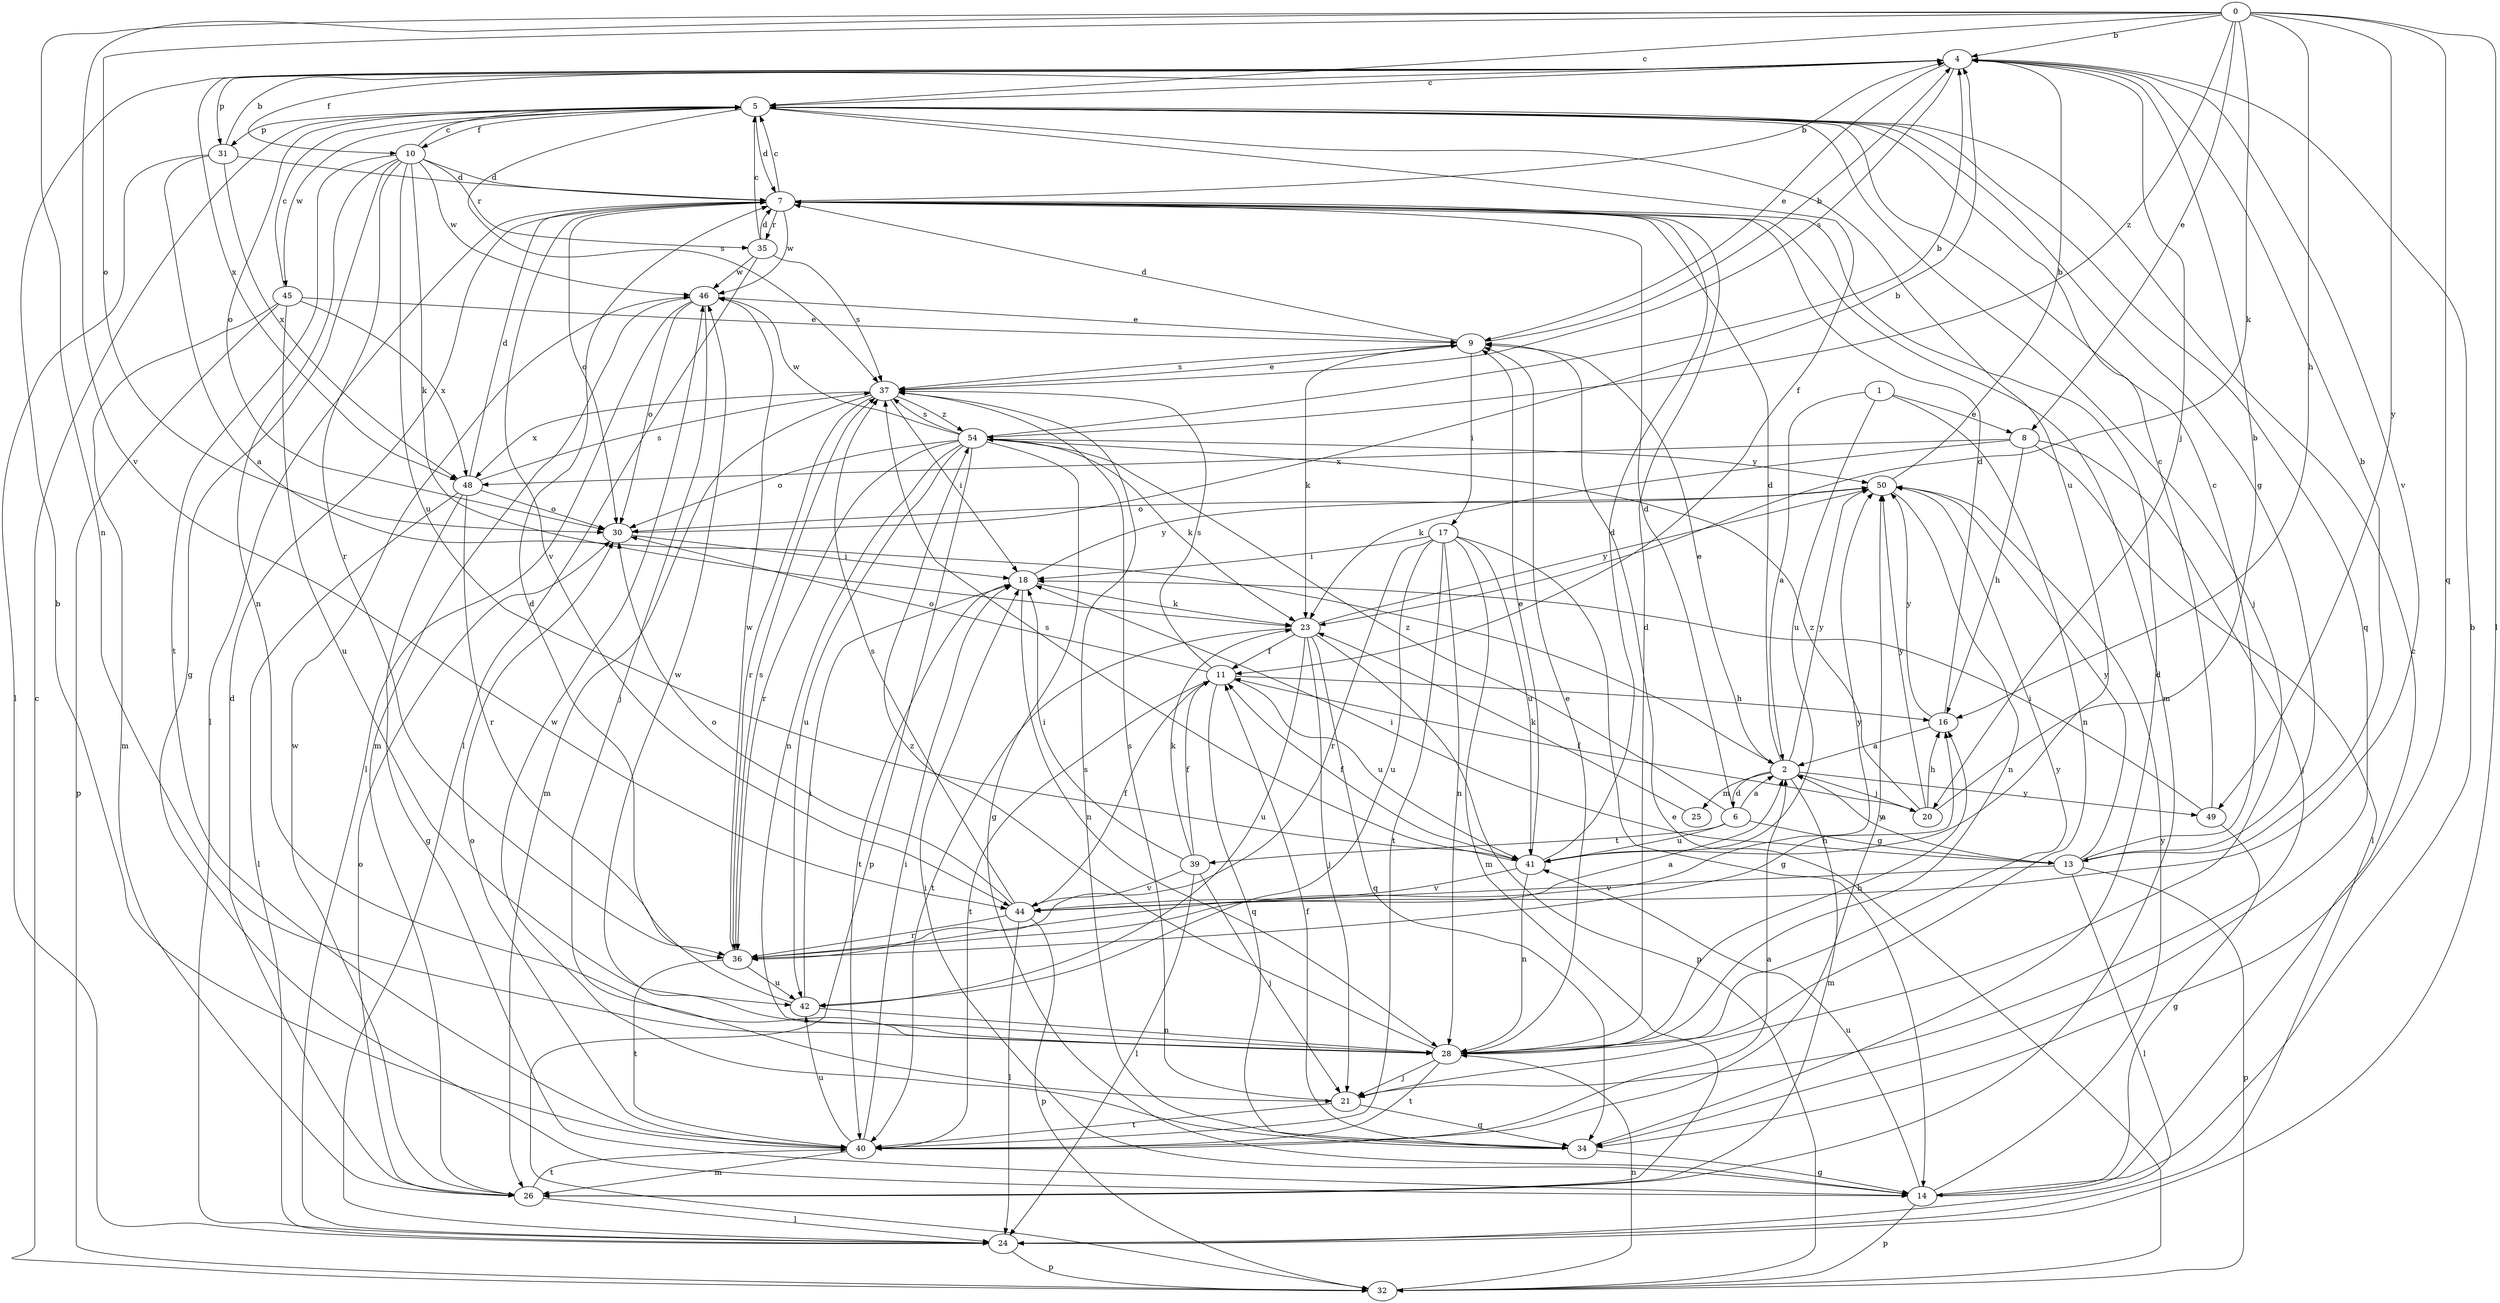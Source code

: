 strict digraph  {
0;
1;
2;
4;
5;
6;
7;
8;
9;
10;
11;
13;
14;
16;
17;
18;
20;
21;
23;
24;
25;
26;
28;
30;
31;
32;
34;
35;
36;
37;
39;
40;
41;
42;
44;
45;
46;
48;
49;
50;
54;
0 -> 4  [label=b];
0 -> 5  [label=c];
0 -> 8  [label=e];
0 -> 16  [label=h];
0 -> 23  [label=k];
0 -> 24  [label=l];
0 -> 28  [label=n];
0 -> 30  [label=o];
0 -> 34  [label=q];
0 -> 44  [label=v];
0 -> 49  [label=y];
0 -> 54  [label=z];
1 -> 2  [label=a];
1 -> 8  [label=e];
1 -> 28  [label=n];
1 -> 41  [label=u];
2 -> 6  [label=d];
2 -> 7  [label=d];
2 -> 9  [label=e];
2 -> 20  [label=j];
2 -> 25  [label=m];
2 -> 26  [label=m];
2 -> 49  [label=y];
2 -> 50  [label=y];
4 -> 5  [label=c];
4 -> 9  [label=e];
4 -> 10  [label=f];
4 -> 20  [label=j];
4 -> 31  [label=p];
4 -> 37  [label=s];
4 -> 44  [label=v];
4 -> 48  [label=x];
5 -> 7  [label=d];
5 -> 10  [label=f];
5 -> 11  [label=f];
5 -> 13  [label=g];
5 -> 21  [label=j];
5 -> 30  [label=o];
5 -> 31  [label=p];
5 -> 34  [label=q];
5 -> 37  [label=s];
5 -> 41  [label=u];
5 -> 45  [label=w];
6 -> 2  [label=a];
6 -> 7  [label=d];
6 -> 13  [label=g];
6 -> 39  [label=t];
6 -> 41  [label=u];
6 -> 54  [label=z];
7 -> 4  [label=b];
7 -> 5  [label=c];
7 -> 24  [label=l];
7 -> 26  [label=m];
7 -> 30  [label=o];
7 -> 35  [label=r];
7 -> 44  [label=v];
7 -> 46  [label=w];
8 -> 16  [label=h];
8 -> 21  [label=j];
8 -> 23  [label=k];
8 -> 24  [label=l];
8 -> 48  [label=x];
9 -> 4  [label=b];
9 -> 7  [label=d];
9 -> 17  [label=i];
9 -> 23  [label=k];
9 -> 37  [label=s];
10 -> 5  [label=c];
10 -> 7  [label=d];
10 -> 14  [label=g];
10 -> 23  [label=k];
10 -> 28  [label=n];
10 -> 35  [label=r];
10 -> 36  [label=r];
10 -> 40  [label=t];
10 -> 41  [label=u];
10 -> 46  [label=w];
11 -> 16  [label=h];
11 -> 30  [label=o];
11 -> 34  [label=q];
11 -> 37  [label=s];
11 -> 40  [label=t];
11 -> 41  [label=u];
13 -> 2  [label=a];
13 -> 4  [label=b];
13 -> 5  [label=c];
13 -> 18  [label=i];
13 -> 24  [label=l];
13 -> 32  [label=p];
13 -> 44  [label=v];
13 -> 50  [label=y];
14 -> 4  [label=b];
14 -> 5  [label=c];
14 -> 18  [label=i];
14 -> 32  [label=p];
14 -> 41  [label=u];
14 -> 50  [label=y];
16 -> 2  [label=a];
16 -> 7  [label=d];
16 -> 50  [label=y];
17 -> 14  [label=g];
17 -> 18  [label=i];
17 -> 26  [label=m];
17 -> 28  [label=n];
17 -> 36  [label=r];
17 -> 40  [label=t];
17 -> 41  [label=u];
17 -> 42  [label=u];
18 -> 23  [label=k];
18 -> 28  [label=n];
18 -> 40  [label=t];
18 -> 50  [label=y];
20 -> 4  [label=b];
20 -> 11  [label=f];
20 -> 16  [label=h];
20 -> 50  [label=y];
20 -> 54  [label=z];
21 -> 34  [label=q];
21 -> 37  [label=s];
21 -> 40  [label=t];
23 -> 11  [label=f];
23 -> 21  [label=j];
23 -> 32  [label=p];
23 -> 34  [label=q];
23 -> 40  [label=t];
23 -> 42  [label=u];
23 -> 50  [label=y];
24 -> 32  [label=p];
25 -> 23  [label=k];
26 -> 7  [label=d];
26 -> 24  [label=l];
26 -> 30  [label=o];
26 -> 40  [label=t];
26 -> 46  [label=w];
28 -> 7  [label=d];
28 -> 9  [label=e];
28 -> 16  [label=h];
28 -> 21  [label=j];
28 -> 40  [label=t];
28 -> 46  [label=w];
28 -> 50  [label=y];
28 -> 54  [label=z];
30 -> 4  [label=b];
30 -> 18  [label=i];
31 -> 2  [label=a];
31 -> 4  [label=b];
31 -> 7  [label=d];
31 -> 24  [label=l];
31 -> 48  [label=x];
32 -> 5  [label=c];
32 -> 9  [label=e];
32 -> 28  [label=n];
34 -> 7  [label=d];
34 -> 11  [label=f];
34 -> 14  [label=g];
34 -> 37  [label=s];
34 -> 46  [label=w];
35 -> 5  [label=c];
35 -> 7  [label=d];
35 -> 24  [label=l];
35 -> 37  [label=s];
35 -> 46  [label=w];
36 -> 2  [label=a];
36 -> 16  [label=h];
36 -> 37  [label=s];
36 -> 40  [label=t];
36 -> 42  [label=u];
36 -> 46  [label=w];
36 -> 50  [label=y];
37 -> 9  [label=e];
37 -> 18  [label=i];
37 -> 26  [label=m];
37 -> 36  [label=r];
37 -> 48  [label=x];
37 -> 54  [label=z];
39 -> 11  [label=f];
39 -> 18  [label=i];
39 -> 21  [label=j];
39 -> 23  [label=k];
39 -> 24  [label=l];
39 -> 44  [label=v];
40 -> 2  [label=a];
40 -> 4  [label=b];
40 -> 18  [label=i];
40 -> 26  [label=m];
40 -> 30  [label=o];
40 -> 42  [label=u];
40 -> 50  [label=y];
41 -> 7  [label=d];
41 -> 9  [label=e];
41 -> 11  [label=f];
41 -> 28  [label=n];
41 -> 37  [label=s];
41 -> 44  [label=v];
42 -> 7  [label=d];
42 -> 18  [label=i];
42 -> 28  [label=n];
44 -> 11  [label=f];
44 -> 24  [label=l];
44 -> 30  [label=o];
44 -> 32  [label=p];
44 -> 36  [label=r];
44 -> 37  [label=s];
45 -> 5  [label=c];
45 -> 9  [label=e];
45 -> 26  [label=m];
45 -> 32  [label=p];
45 -> 42  [label=u];
45 -> 48  [label=x];
46 -> 9  [label=e];
46 -> 21  [label=j];
46 -> 24  [label=l];
46 -> 26  [label=m];
46 -> 30  [label=o];
48 -> 7  [label=d];
48 -> 14  [label=g];
48 -> 24  [label=l];
48 -> 30  [label=o];
48 -> 36  [label=r];
48 -> 37  [label=s];
49 -> 5  [label=c];
49 -> 14  [label=g];
49 -> 18  [label=i];
50 -> 4  [label=b];
50 -> 28  [label=n];
50 -> 30  [label=o];
54 -> 4  [label=b];
54 -> 14  [label=g];
54 -> 23  [label=k];
54 -> 28  [label=n];
54 -> 30  [label=o];
54 -> 32  [label=p];
54 -> 36  [label=r];
54 -> 37  [label=s];
54 -> 42  [label=u];
54 -> 46  [label=w];
54 -> 50  [label=y];
}
